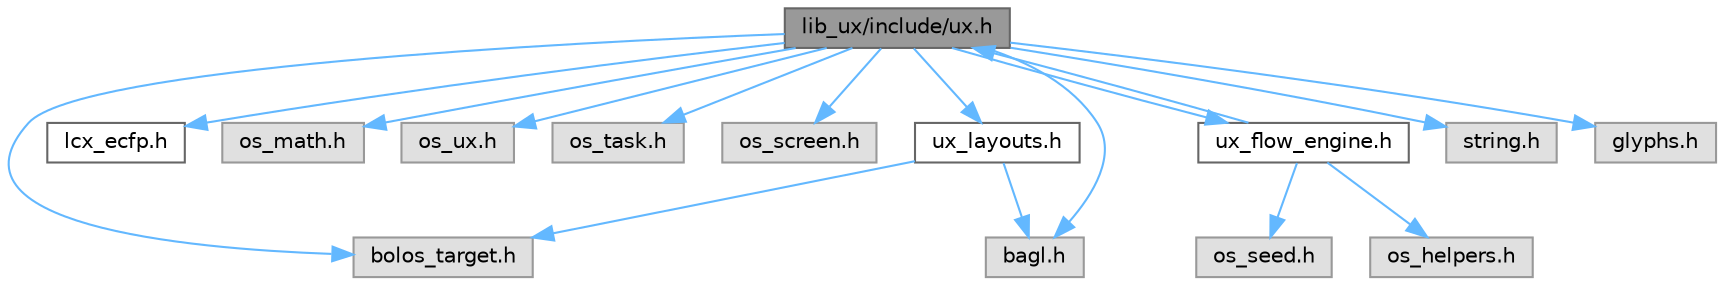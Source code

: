 digraph "lib_ux/include/ux.h"
{
 // LATEX_PDF_SIZE
  bgcolor="transparent";
  edge [fontname=Helvetica,fontsize=10,labelfontname=Helvetica,labelfontsize=10];
  node [fontname=Helvetica,fontsize=10,shape=box,height=0.2,width=0.4];
  Node1 [label="lib_ux/include/ux.h",height=0.2,width=0.4,color="gray40", fillcolor="grey60", style="filled", fontcolor="black",tooltip=" "];
  Node1 -> Node2 [color="steelblue1",style="solid"];
  Node2 [label="bolos_target.h",height=0.2,width=0.4,color="grey60", fillcolor="#E0E0E0", style="filled",tooltip=" "];
  Node1 -> Node3 [color="steelblue1",style="solid"];
  Node3 [label="lcx_ecfp.h",height=0.2,width=0.4,color="grey40", fillcolor="white", style="filled",URL="$lcx__ecfp_8h.html",tooltip="Key pair generation based on elliptic curves."];
  Node1 -> Node4 [color="steelblue1",style="solid"];
  Node4 [label="os_math.h",height=0.2,width=0.4,color="grey60", fillcolor="#E0E0E0", style="filled",tooltip=" "];
  Node1 -> Node5 [color="steelblue1",style="solid"];
  Node5 [label="os_ux.h",height=0.2,width=0.4,color="grey60", fillcolor="#E0E0E0", style="filled",tooltip=" "];
  Node1 -> Node6 [color="steelblue1",style="solid"];
  Node6 [label="os_task.h",height=0.2,width=0.4,color="grey60", fillcolor="#E0E0E0", style="filled",tooltip=" "];
  Node1 -> Node7 [color="steelblue1",style="solid"];
  Node7 [label="os_screen.h",height=0.2,width=0.4,color="grey60", fillcolor="#E0E0E0", style="filled",tooltip=" "];
  Node1 -> Node8 [color="steelblue1",style="solid"];
  Node8 [label="ux_layouts.h",height=0.2,width=0.4,color="grey40", fillcolor="white", style="filled",URL="$ux__layouts_8h.html",tooltip=" "];
  Node8 -> Node2 [color="steelblue1",style="solid"];
  Node8 -> Node9 [color="steelblue1",style="solid"];
  Node9 [label="bagl.h",height=0.2,width=0.4,color="grey60", fillcolor="#E0E0E0", style="filled",tooltip=" "];
  Node1 -> Node10 [color="steelblue1",style="solid"];
  Node10 [label="ux_flow_engine.h",height=0.2,width=0.4,color="grey40", fillcolor="white", style="filled",URL="$ux__flow__engine_8h.html",tooltip=" "];
  Node10 -> Node11 [color="steelblue1",style="solid"];
  Node11 [label="os_seed.h",height=0.2,width=0.4,color="grey60", fillcolor="#E0E0E0", style="filled",tooltip=" "];
  Node10 -> Node12 [color="steelblue1",style="solid"];
  Node12 [label="os_helpers.h",height=0.2,width=0.4,color="grey60", fillcolor="#E0E0E0", style="filled",tooltip=" "];
  Node10 -> Node1 [color="steelblue1",style="solid"];
  Node1 -> Node9 [color="steelblue1",style="solid"];
  Node1 -> Node13 [color="steelblue1",style="solid"];
  Node13 [label="string.h",height=0.2,width=0.4,color="grey60", fillcolor="#E0E0E0", style="filled",tooltip=" "];
  Node1 -> Node14 [color="steelblue1",style="solid"];
  Node14 [label="glyphs.h",height=0.2,width=0.4,color="grey60", fillcolor="#E0E0E0", style="filled",tooltip=" "];
}
